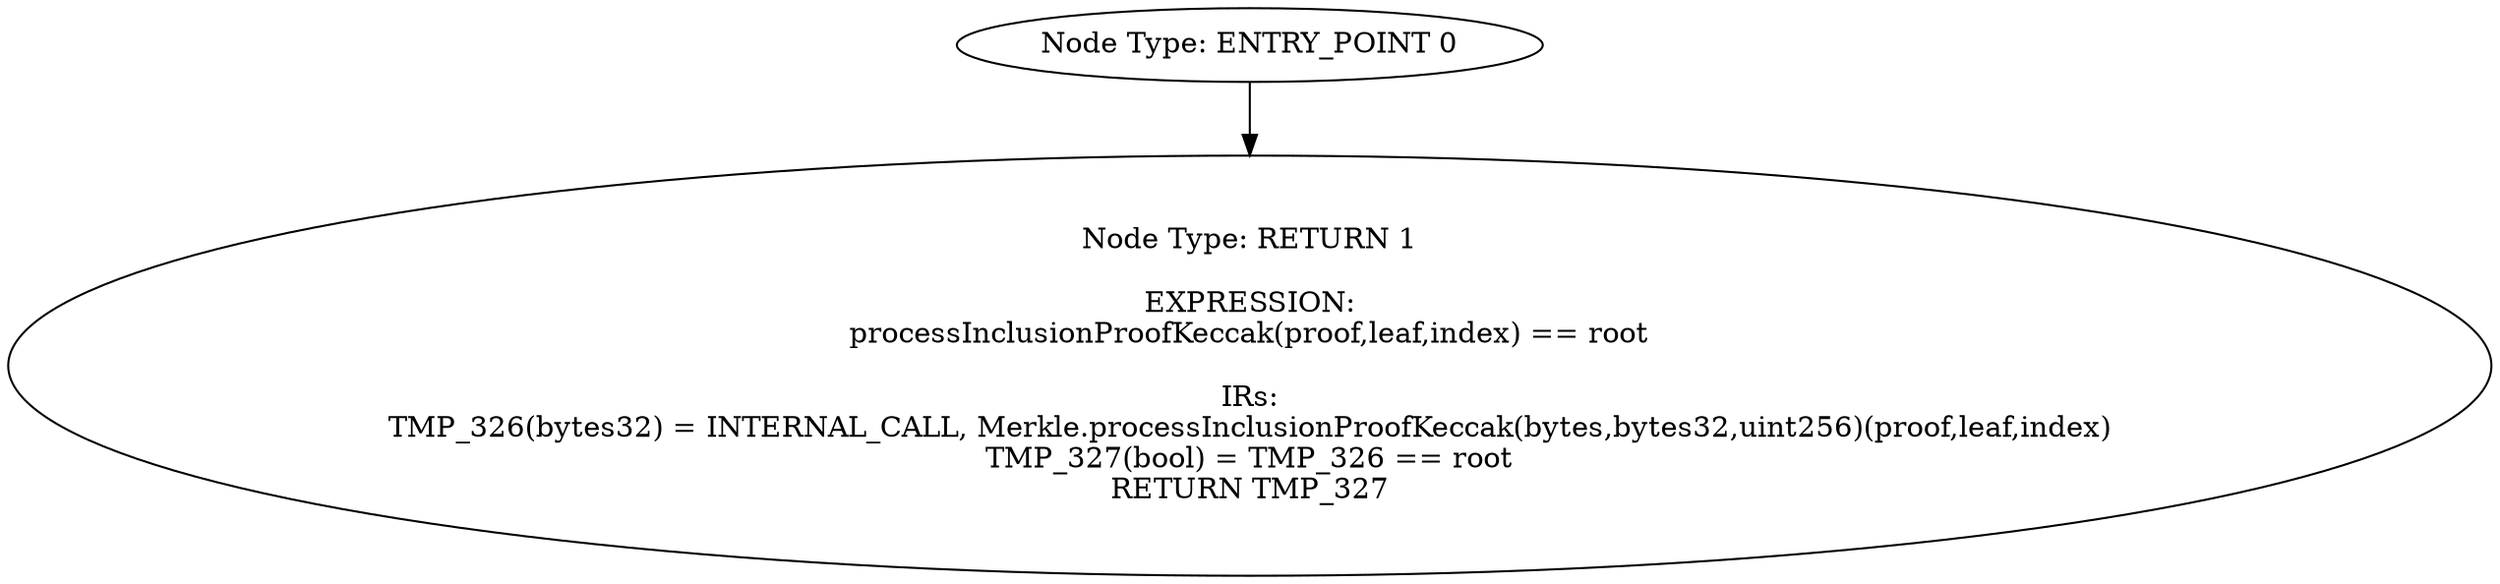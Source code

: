 digraph{
0[label="Node Type: ENTRY_POINT 0
"];
0->1;
1[label="Node Type: RETURN 1

EXPRESSION:
processInclusionProofKeccak(proof,leaf,index) == root

IRs:
TMP_326(bytes32) = INTERNAL_CALL, Merkle.processInclusionProofKeccak(bytes,bytes32,uint256)(proof,leaf,index)
TMP_327(bool) = TMP_326 == root
RETURN TMP_327"];
}
